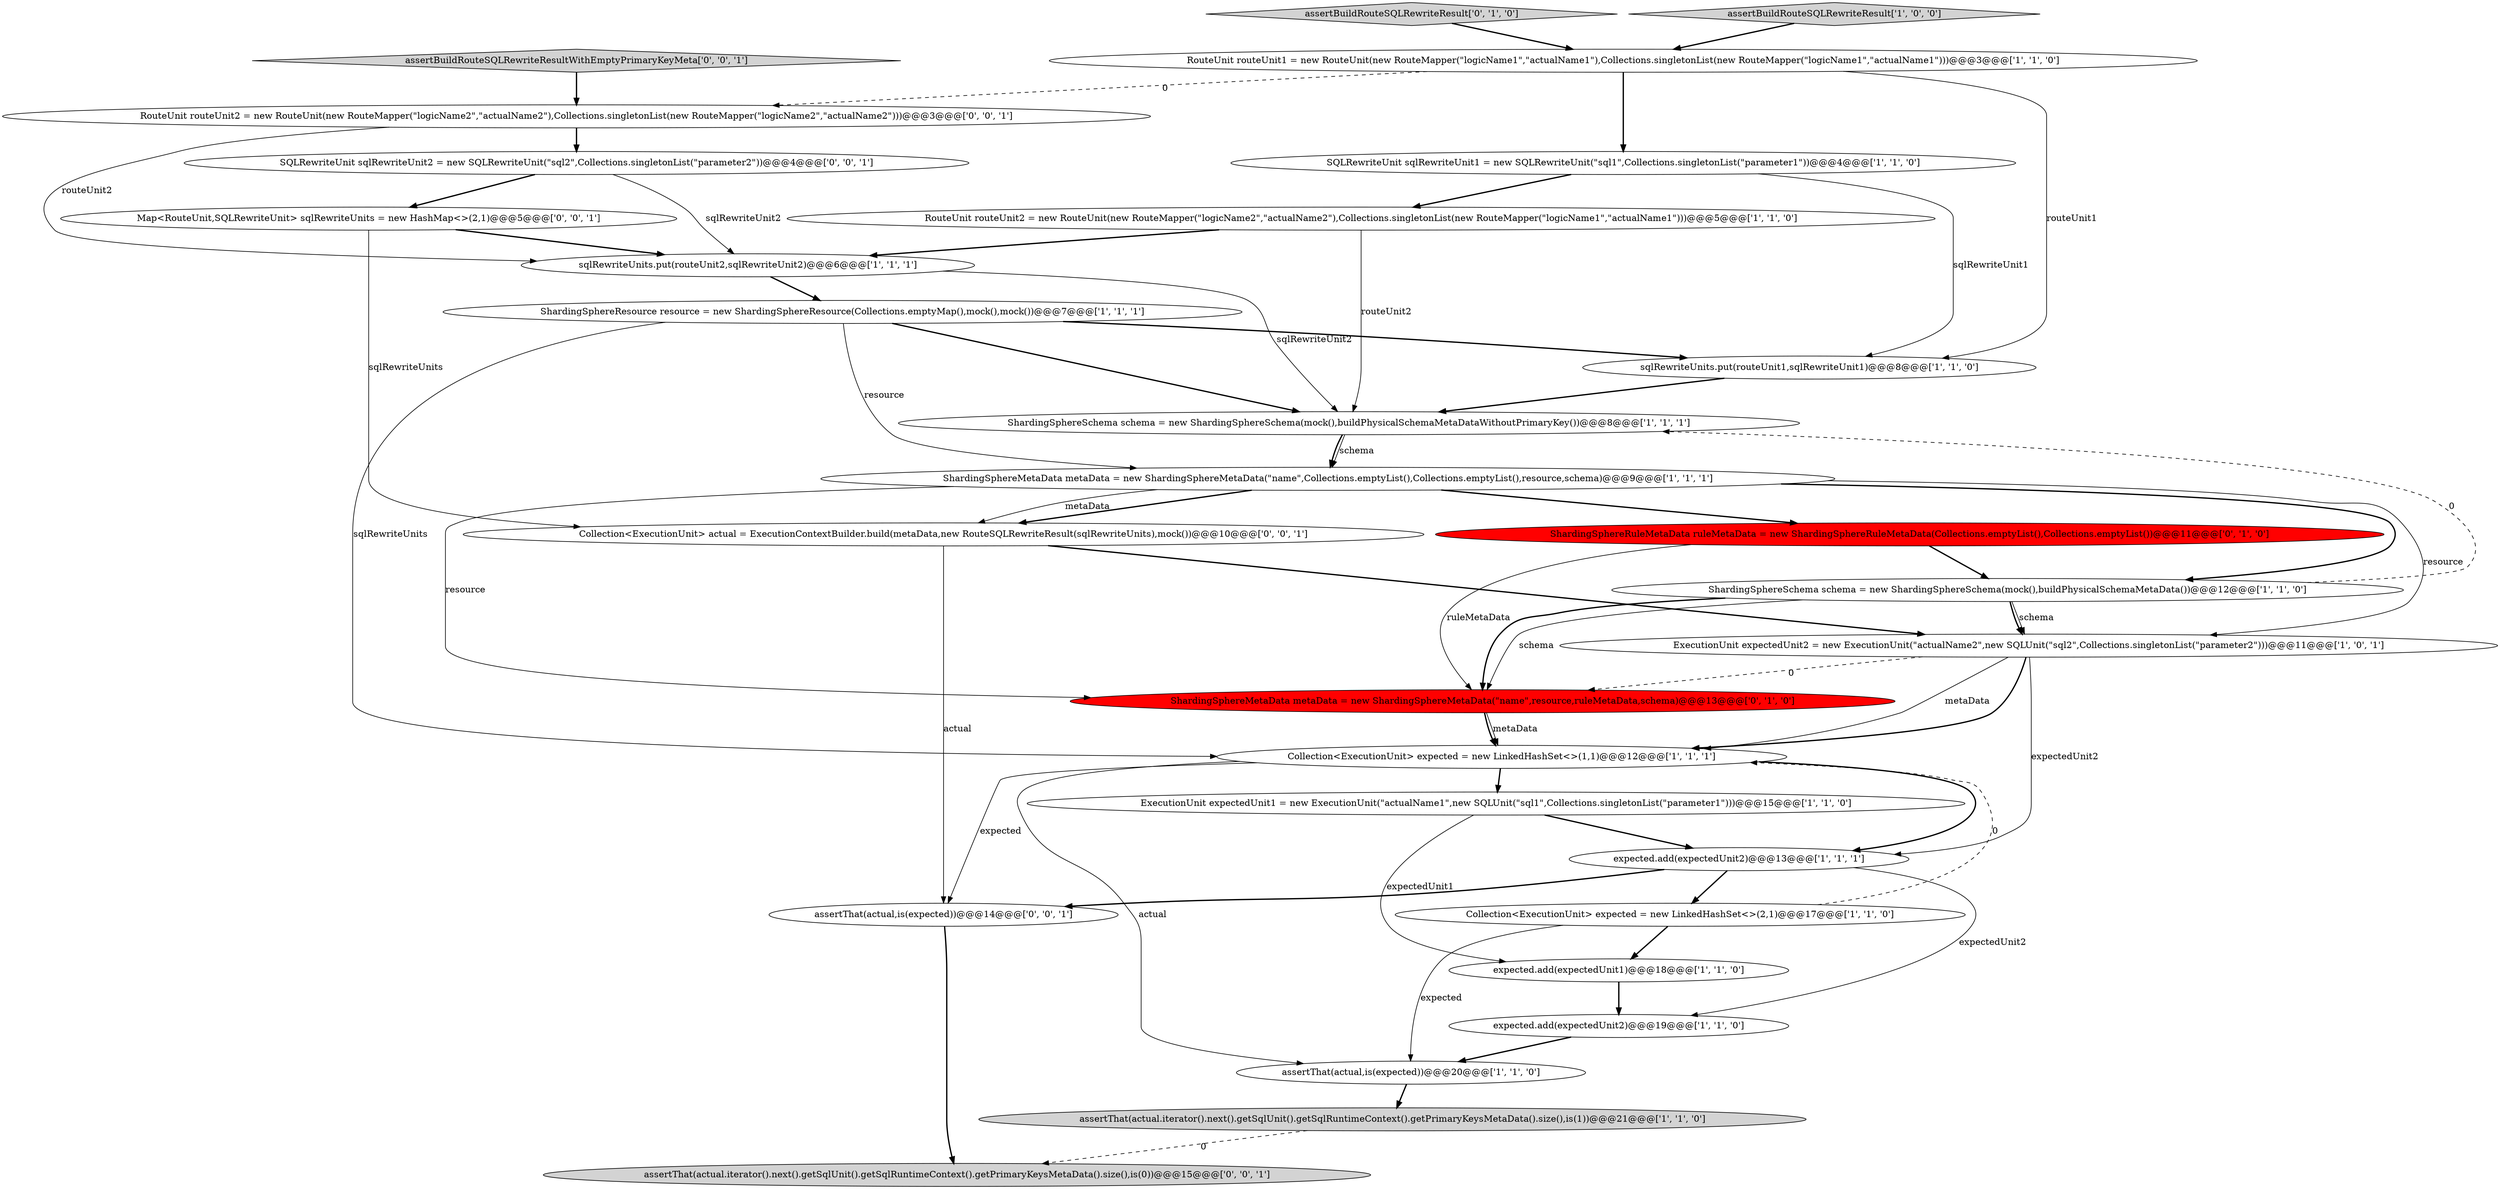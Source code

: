 digraph {
1 [style = filled, label = "ShardingSphereResource resource = new ShardingSphereResource(Collections.emptyMap(),mock(),mock())@@@7@@@['1', '1', '1']", fillcolor = white, shape = ellipse image = "AAA0AAABBB1BBB"];
11 [style = filled, label = "SQLRewriteUnit sqlRewriteUnit1 = new SQLRewriteUnit(\"sql1\",Collections.singletonList(\"parameter1\"))@@@4@@@['1', '1', '0']", fillcolor = white, shape = ellipse image = "AAA0AAABBB1BBB"];
15 [style = filled, label = "expected.add(expectedUnit1)@@@18@@@['1', '1', '0']", fillcolor = white, shape = ellipse image = "AAA0AAABBB1BBB"];
12 [style = filled, label = "Collection<ExecutionUnit> expected = new LinkedHashSet<>(2,1)@@@17@@@['1', '1', '0']", fillcolor = white, shape = ellipse image = "AAA0AAABBB1BBB"];
22 [style = filled, label = "Map<RouteUnit,SQLRewriteUnit> sqlRewriteUnits = new HashMap<>(2,1)@@@5@@@['0', '0', '1']", fillcolor = white, shape = ellipse image = "AAA0AAABBB3BBB"];
26 [style = filled, label = "assertThat(actual,is(expected))@@@14@@@['0', '0', '1']", fillcolor = white, shape = ellipse image = "AAA0AAABBB3BBB"];
23 [style = filled, label = "SQLRewriteUnit sqlRewriteUnit2 = new SQLRewriteUnit(\"sql2\",Collections.singletonList(\"parameter2\"))@@@4@@@['0', '0', '1']", fillcolor = white, shape = ellipse image = "AAA0AAABBB3BBB"];
2 [style = filled, label = "expected.add(expectedUnit2)@@@13@@@['1', '1', '1']", fillcolor = white, shape = ellipse image = "AAA0AAABBB1BBB"];
10 [style = filled, label = "ExecutionUnit expectedUnit2 = new ExecutionUnit(\"actualName2\",new SQLUnit(\"sql2\",Collections.singletonList(\"parameter2\")))@@@11@@@['1', '0', '1']", fillcolor = white, shape = ellipse image = "AAA0AAABBB1BBB"];
28 [style = filled, label = "assertThat(actual.iterator().next().getSqlUnit().getSqlRuntimeContext().getPrimaryKeysMetaData().size(),is(0))@@@15@@@['0', '0', '1']", fillcolor = lightgray, shape = ellipse image = "AAA0AAABBB3BBB"];
6 [style = filled, label = "sqlRewriteUnits.put(routeUnit2,sqlRewriteUnit2)@@@6@@@['1', '1', '1']", fillcolor = white, shape = ellipse image = "AAA0AAABBB1BBB"];
21 [style = filled, label = "ShardingSphereMetaData metaData = new ShardingSphereMetaData(\"name\",resource,ruleMetaData,schema)@@@13@@@['0', '1', '0']", fillcolor = red, shape = ellipse image = "AAA1AAABBB2BBB"];
7 [style = filled, label = "RouteUnit routeUnit1 = new RouteUnit(new RouteMapper(\"logicName1\",\"actualName1\"),Collections.singletonList(new RouteMapper(\"logicName1\",\"actualName1\")))@@@3@@@['1', '1', '0']", fillcolor = white, shape = ellipse image = "AAA0AAABBB1BBB"];
17 [style = filled, label = "RouteUnit routeUnit2 = new RouteUnit(new RouteMapper(\"logicName2\",\"actualName2\"),Collections.singletonList(new RouteMapper(\"logicName1\",\"actualName1\")))@@@5@@@['1', '1', '0']", fillcolor = white, shape = ellipse image = "AAA0AAABBB1BBB"];
16 [style = filled, label = "assertThat(actual,is(expected))@@@20@@@['1', '1', '0']", fillcolor = white, shape = ellipse image = "AAA0AAABBB1BBB"];
8 [style = filled, label = "Collection<ExecutionUnit> expected = new LinkedHashSet<>(1,1)@@@12@@@['1', '1', '1']", fillcolor = white, shape = ellipse image = "AAA0AAABBB1BBB"];
5 [style = filled, label = "ShardingSphereSchema schema = new ShardingSphereSchema(mock(),buildPhysicalSchemaMetaData())@@@12@@@['1', '1', '0']", fillcolor = white, shape = ellipse image = "AAA0AAABBB1BBB"];
24 [style = filled, label = "Collection<ExecutionUnit> actual = ExecutionContextBuilder.build(metaData,new RouteSQLRewriteResult(sqlRewriteUnits),mock())@@@10@@@['0', '0', '1']", fillcolor = white, shape = ellipse image = "AAA0AAABBB3BBB"];
13 [style = filled, label = "ShardingSphereSchema schema = new ShardingSphereSchema(mock(),buildPhysicalSchemaMetaDataWithoutPrimaryKey())@@@8@@@['1', '1', '1']", fillcolor = white, shape = ellipse image = "AAA0AAABBB1BBB"];
14 [style = filled, label = "sqlRewriteUnits.put(routeUnit1,sqlRewriteUnit1)@@@8@@@['1', '1', '0']", fillcolor = white, shape = ellipse image = "AAA0AAABBB1BBB"];
20 [style = filled, label = "assertBuildRouteSQLRewriteResult['0', '1', '0']", fillcolor = lightgray, shape = diamond image = "AAA0AAABBB2BBB"];
0 [style = filled, label = "ExecutionUnit expectedUnit1 = new ExecutionUnit(\"actualName1\",new SQLUnit(\"sql1\",Collections.singletonList(\"parameter1\")))@@@15@@@['1', '1', '0']", fillcolor = white, shape = ellipse image = "AAA0AAABBB1BBB"];
25 [style = filled, label = "assertBuildRouteSQLRewriteResultWithEmptyPrimaryKeyMeta['0', '0', '1']", fillcolor = lightgray, shape = diamond image = "AAA0AAABBB3BBB"];
19 [style = filled, label = "ShardingSphereRuleMetaData ruleMetaData = new ShardingSphereRuleMetaData(Collections.emptyList(),Collections.emptyList())@@@11@@@['0', '1', '0']", fillcolor = red, shape = ellipse image = "AAA1AAABBB2BBB"];
9 [style = filled, label = "assertThat(actual.iterator().next().getSqlUnit().getSqlRuntimeContext().getPrimaryKeysMetaData().size(),is(1))@@@21@@@['1', '1', '0']", fillcolor = lightgray, shape = ellipse image = "AAA0AAABBB1BBB"];
4 [style = filled, label = "expected.add(expectedUnit2)@@@19@@@['1', '1', '0']", fillcolor = white, shape = ellipse image = "AAA0AAABBB1BBB"];
18 [style = filled, label = "assertBuildRouteSQLRewriteResult['1', '0', '0']", fillcolor = lightgray, shape = diamond image = "AAA0AAABBB1BBB"];
27 [style = filled, label = "RouteUnit routeUnit2 = new RouteUnit(new RouteMapper(\"logicName2\",\"actualName2\"),Collections.singletonList(new RouteMapper(\"logicName2\",\"actualName2\")))@@@3@@@['0', '0', '1']", fillcolor = white, shape = ellipse image = "AAA0AAABBB3BBB"];
3 [style = filled, label = "ShardingSphereMetaData metaData = new ShardingSphereMetaData(\"name\",Collections.emptyList(),Collections.emptyList(),resource,schema)@@@9@@@['1', '1', '1']", fillcolor = white, shape = ellipse image = "AAA0AAABBB1BBB"];
24->10 [style = bold, label=""];
5->13 [style = dashed, label="0"];
5->10 [style = bold, label=""];
8->26 [style = solid, label="expected"];
19->21 [style = solid, label="ruleMetaData"];
2->26 [style = bold, label=""];
7->11 [style = bold, label=""];
1->3 [style = solid, label="resource"];
10->21 [style = dashed, label="0"];
12->8 [style = dashed, label="0"];
3->24 [style = bold, label=""];
17->6 [style = bold, label=""];
8->16 [style = solid, label="actual"];
13->3 [style = solid, label="schema"];
10->8 [style = solid, label="metaData"];
3->21 [style = solid, label="resource"];
0->2 [style = bold, label=""];
9->28 [style = dashed, label="0"];
12->15 [style = bold, label=""];
21->8 [style = bold, label=""];
7->14 [style = solid, label="routeUnit1"];
21->8 [style = solid, label="metaData"];
1->13 [style = bold, label=""];
2->4 [style = solid, label="expectedUnit2"];
5->21 [style = solid, label="schema"];
2->12 [style = bold, label=""];
17->13 [style = solid, label="routeUnit2"];
27->6 [style = solid, label="routeUnit2"];
7->27 [style = dashed, label="0"];
8->0 [style = bold, label=""];
19->5 [style = bold, label=""];
6->1 [style = bold, label=""];
5->21 [style = bold, label=""];
25->27 [style = bold, label=""];
5->10 [style = solid, label="schema"];
3->5 [style = bold, label=""];
23->22 [style = bold, label=""];
1->8 [style = solid, label="sqlRewriteUnits"];
13->3 [style = bold, label=""];
10->8 [style = bold, label=""];
3->19 [style = bold, label=""];
8->2 [style = bold, label=""];
0->15 [style = solid, label="expectedUnit1"];
12->16 [style = solid, label="expected"];
24->26 [style = solid, label="actual"];
15->4 [style = bold, label=""];
6->13 [style = solid, label="sqlRewriteUnit2"];
11->17 [style = bold, label=""];
23->6 [style = solid, label="sqlRewriteUnit2"];
1->14 [style = bold, label=""];
27->23 [style = bold, label=""];
22->24 [style = solid, label="sqlRewriteUnits"];
26->28 [style = bold, label=""];
14->13 [style = bold, label=""];
3->24 [style = solid, label="metaData"];
20->7 [style = bold, label=""];
18->7 [style = bold, label=""];
10->2 [style = solid, label="expectedUnit2"];
11->14 [style = solid, label="sqlRewriteUnit1"];
16->9 [style = bold, label=""];
3->10 [style = solid, label="resource"];
4->16 [style = bold, label=""];
22->6 [style = bold, label=""];
}
